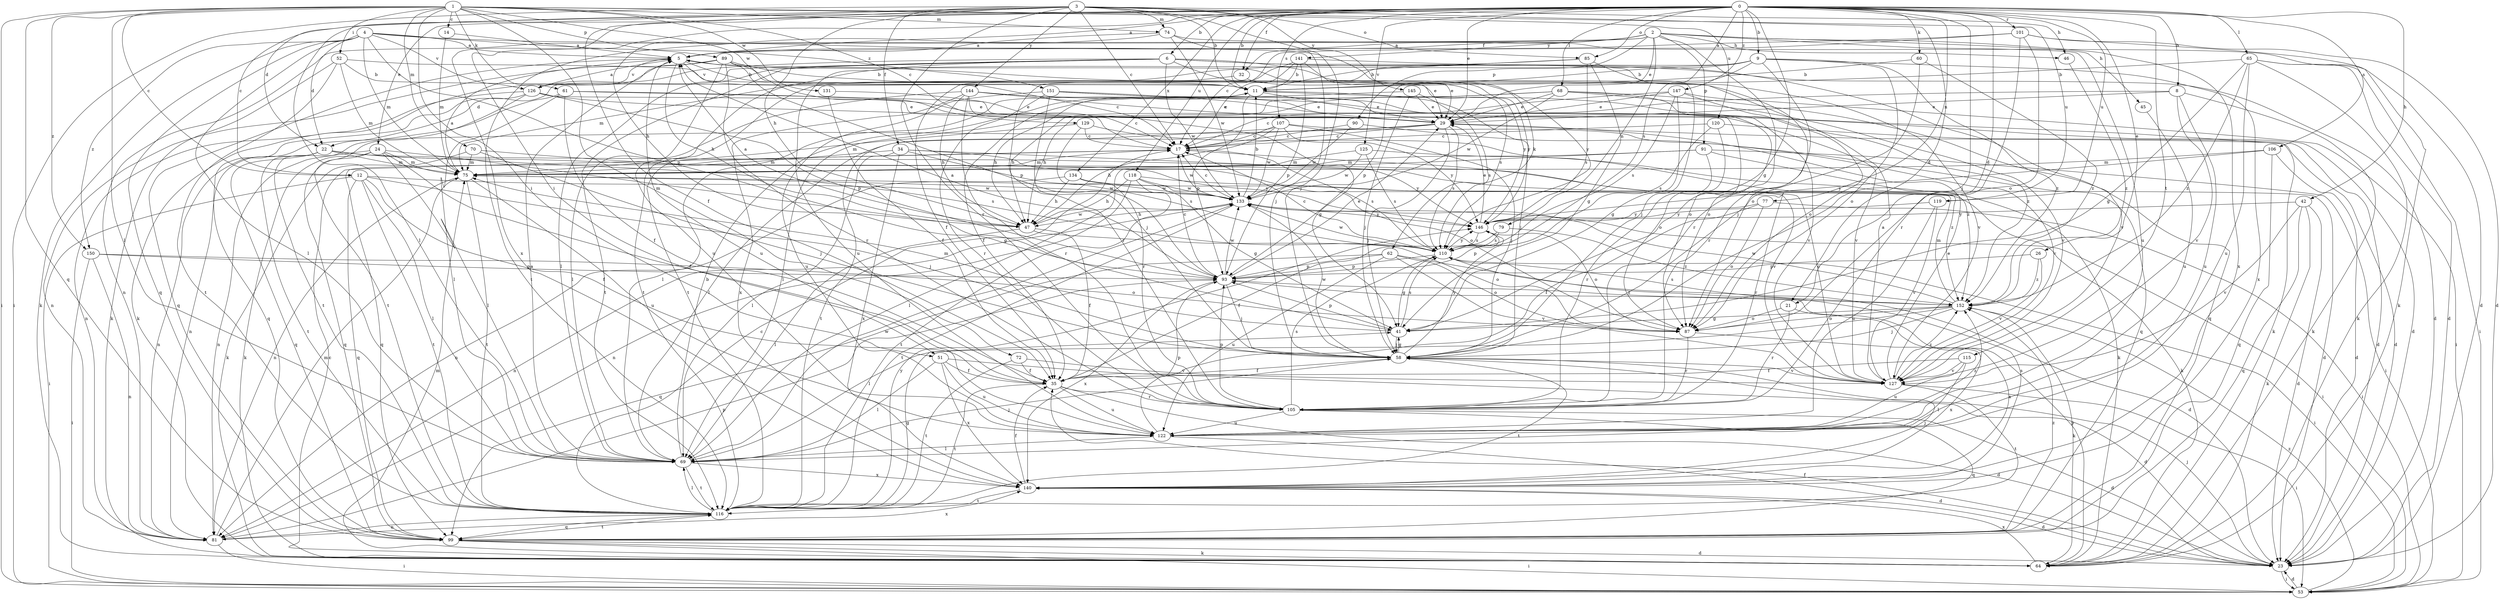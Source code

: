 strict digraph  {
0;
1;
2;
3;
4;
5;
6;
8;
9;
11;
12;
14;
17;
21;
22;
23;
24;
26;
29;
32;
34;
35;
41;
42;
45;
46;
47;
51;
52;
53;
58;
60;
61;
62;
64;
65;
68;
69;
70;
72;
74;
75;
77;
79;
81;
85;
87;
89;
90;
91;
93;
99;
101;
105;
106;
107;
110;
115;
116;
118;
119;
120;
122;
125;
126;
127;
129;
131;
133;
134;
140;
141;
144;
145;
146;
147;
150;
151;
152;
0 -> 5  [label=a];
0 -> 6  [label=b];
0 -> 8  [label=b];
0 -> 9  [label=b];
0 -> 11  [label=b];
0 -> 12  [label=c];
0 -> 21  [label=d];
0 -> 24  [label=e];
0 -> 26  [label=e];
0 -> 29  [label=e];
0 -> 32  [label=f];
0 -> 41  [label=g];
0 -> 42  [label=h];
0 -> 51  [label=i];
0 -> 58  [label=j];
0 -> 60  [label=k];
0 -> 65  [label=l];
0 -> 68  [label=l];
0 -> 77  [label=n];
0 -> 85  [label=o];
0 -> 101  [label=r];
0 -> 106  [label=s];
0 -> 107  [label=s];
0 -> 110  [label=s];
0 -> 115  [label=t];
0 -> 118  [label=u];
0 -> 119  [label=u];
0 -> 125  [label=v];
0 -> 134  [label=x];
0 -> 140  [label=x];
0 -> 147  [label=z];
1 -> 12  [label=c];
1 -> 14  [label=c];
1 -> 17  [label=c];
1 -> 51  [label=i];
1 -> 52  [label=i];
1 -> 53  [label=i];
1 -> 61  [label=k];
1 -> 69  [label=l];
1 -> 70  [label=m];
1 -> 72  [label=m];
1 -> 74  [label=m];
1 -> 89  [label=p];
1 -> 99  [label=q];
1 -> 119  [label=u];
1 -> 120  [label=u];
1 -> 129  [label=w];
1 -> 131  [label=w];
1 -> 150  [label=z];
2 -> 5  [label=a];
2 -> 29  [label=e];
2 -> 32  [label=f];
2 -> 45  [label=h];
2 -> 46  [label=h];
2 -> 79  [label=n];
2 -> 81  [label=n];
2 -> 90  [label=p];
2 -> 91  [label=p];
2 -> 105  [label=r];
2 -> 116  [label=t];
2 -> 122  [label=u];
2 -> 140  [label=x];
2 -> 141  [label=y];
3 -> 11  [label=b];
3 -> 17  [label=c];
3 -> 21  [label=d];
3 -> 22  [label=d];
3 -> 34  [label=f];
3 -> 35  [label=f];
3 -> 46  [label=h];
3 -> 47  [label=h];
3 -> 53  [label=i];
3 -> 58  [label=j];
3 -> 69  [label=l];
3 -> 74  [label=m];
3 -> 85  [label=o];
3 -> 105  [label=r];
3 -> 144  [label=y];
3 -> 145  [label=y];
4 -> 5  [label=a];
4 -> 22  [label=d];
4 -> 62  [label=k];
4 -> 64  [label=k];
4 -> 69  [label=l];
4 -> 75  [label=m];
4 -> 93  [label=p];
4 -> 99  [label=q];
4 -> 126  [label=v];
4 -> 150  [label=z];
4 -> 151  [label=z];
5 -> 11  [label=b];
5 -> 17  [label=c];
5 -> 29  [label=e];
5 -> 47  [label=h];
5 -> 99  [label=q];
5 -> 122  [label=u];
5 -> 126  [label=v];
6 -> 22  [label=d];
6 -> 23  [label=d];
6 -> 29  [label=e];
6 -> 69  [label=l];
6 -> 87  [label=o];
6 -> 116  [label=t];
6 -> 122  [label=u];
6 -> 126  [label=v];
6 -> 127  [label=v];
6 -> 133  [label=w];
8 -> 29  [label=e];
8 -> 47  [label=h];
8 -> 64  [label=k];
8 -> 122  [label=u];
8 -> 127  [label=v];
9 -> 11  [label=b];
9 -> 35  [label=f];
9 -> 75  [label=m];
9 -> 87  [label=o];
9 -> 93  [label=p];
9 -> 105  [label=r];
9 -> 140  [label=x];
9 -> 152  [label=z];
11 -> 29  [label=e];
11 -> 47  [label=h];
11 -> 58  [label=j];
11 -> 64  [label=k];
11 -> 69  [label=l];
11 -> 93  [label=p];
12 -> 35  [label=f];
12 -> 53  [label=i];
12 -> 58  [label=j];
12 -> 69  [label=l];
12 -> 99  [label=q];
12 -> 116  [label=t];
12 -> 133  [label=w];
14 -> 5  [label=a];
14 -> 75  [label=m];
17 -> 75  [label=m];
17 -> 99  [label=q];
17 -> 110  [label=s];
17 -> 133  [label=w];
21 -> 87  [label=o];
21 -> 105  [label=r];
21 -> 140  [label=x];
22 -> 75  [label=m];
22 -> 81  [label=n];
22 -> 99  [label=q];
22 -> 110  [label=s];
22 -> 116  [label=t];
22 -> 146  [label=y];
22 -> 152  [label=z];
23 -> 35  [label=f];
23 -> 53  [label=i];
23 -> 58  [label=j];
24 -> 35  [label=f];
24 -> 41  [label=g];
24 -> 64  [label=k];
24 -> 69  [label=l];
24 -> 75  [label=m];
24 -> 81  [label=n];
24 -> 99  [label=q];
26 -> 93  [label=p];
26 -> 127  [label=v];
26 -> 152  [label=z];
29 -> 17  [label=c];
29 -> 23  [label=d];
29 -> 58  [label=j];
29 -> 69  [label=l];
29 -> 81  [label=n];
29 -> 110  [label=s];
32 -> 116  [label=t];
32 -> 146  [label=y];
34 -> 69  [label=l];
34 -> 75  [label=m];
34 -> 87  [label=o];
34 -> 110  [label=s];
34 -> 127  [label=v];
34 -> 140  [label=x];
35 -> 23  [label=d];
35 -> 105  [label=r];
35 -> 116  [label=t];
35 -> 122  [label=u];
41 -> 58  [label=j];
41 -> 75  [label=m];
41 -> 93  [label=p];
41 -> 110  [label=s];
42 -> 23  [label=d];
42 -> 64  [label=k];
42 -> 99  [label=q];
42 -> 127  [label=v];
42 -> 146  [label=y];
45 -> 122  [label=u];
46 -> 152  [label=z];
47 -> 5  [label=a];
47 -> 35  [label=f];
47 -> 69  [label=l];
47 -> 87  [label=o];
47 -> 133  [label=w];
51 -> 23  [label=d];
51 -> 35  [label=f];
51 -> 69  [label=l];
51 -> 122  [label=u];
51 -> 140  [label=x];
52 -> 11  [label=b];
52 -> 64  [label=k];
52 -> 75  [label=m];
52 -> 110  [label=s];
52 -> 116  [label=t];
53 -> 23  [label=d];
53 -> 152  [label=z];
58 -> 35  [label=f];
58 -> 41  [label=g];
58 -> 116  [label=t];
58 -> 127  [label=v];
58 -> 133  [label=w];
58 -> 146  [label=y];
60 -> 11  [label=b];
60 -> 58  [label=j];
60 -> 152  [label=z];
61 -> 29  [label=e];
61 -> 35  [label=f];
61 -> 69  [label=l];
61 -> 116  [label=t];
61 -> 127  [label=v];
62 -> 23  [label=d];
62 -> 87  [label=o];
62 -> 93  [label=p];
62 -> 99  [label=q];
62 -> 122  [label=u];
62 -> 127  [label=v];
64 -> 17  [label=c];
64 -> 75  [label=m];
64 -> 93  [label=p];
64 -> 140  [label=x];
65 -> 11  [label=b];
65 -> 23  [label=d];
65 -> 41  [label=g];
65 -> 53  [label=i];
65 -> 64  [label=k];
65 -> 122  [label=u];
65 -> 152  [label=z];
68 -> 29  [label=e];
68 -> 47  [label=h];
68 -> 69  [label=l];
68 -> 99  [label=q];
68 -> 127  [label=v];
68 -> 133  [label=w];
68 -> 152  [label=z];
69 -> 5  [label=a];
69 -> 11  [label=b];
69 -> 58  [label=j];
69 -> 116  [label=t];
69 -> 133  [label=w];
69 -> 140  [label=x];
70 -> 58  [label=j];
70 -> 64  [label=k];
70 -> 75  [label=m];
70 -> 146  [label=y];
72 -> 35  [label=f];
72 -> 116  [label=t];
72 -> 127  [label=v];
74 -> 5  [label=a];
74 -> 23  [label=d];
74 -> 47  [label=h];
74 -> 58  [label=j];
74 -> 133  [label=w];
75 -> 5  [label=a];
75 -> 81  [label=n];
75 -> 116  [label=t];
75 -> 122  [label=u];
75 -> 133  [label=w];
77 -> 35  [label=f];
77 -> 53  [label=i];
77 -> 87  [label=o];
77 -> 146  [label=y];
79 -> 35  [label=f];
79 -> 110  [label=s];
79 -> 152  [label=z];
81 -> 53  [label=i];
81 -> 75  [label=m];
81 -> 93  [label=p];
81 -> 140  [label=x];
85 -> 11  [label=b];
85 -> 41  [label=g];
85 -> 58  [label=j];
85 -> 110  [label=s];
85 -> 116  [label=t];
87 -> 105  [label=r];
87 -> 140  [label=x];
89 -> 11  [label=b];
89 -> 64  [label=k];
89 -> 81  [label=n];
89 -> 93  [label=p];
89 -> 105  [label=r];
89 -> 122  [label=u];
89 -> 146  [label=y];
90 -> 17  [label=c];
90 -> 127  [label=v];
90 -> 133  [label=w];
91 -> 23  [label=d];
91 -> 53  [label=i];
91 -> 69  [label=l];
91 -> 75  [label=m];
91 -> 105  [label=r];
93 -> 5  [label=a];
93 -> 17  [label=c];
93 -> 29  [label=e];
93 -> 58  [label=j];
93 -> 133  [label=w];
93 -> 140  [label=x];
93 -> 152  [label=z];
99 -> 23  [label=d];
99 -> 53  [label=i];
99 -> 64  [label=k];
99 -> 116  [label=t];
99 -> 152  [label=z];
101 -> 5  [label=a];
101 -> 17  [label=c];
101 -> 23  [label=d];
101 -> 64  [label=k];
101 -> 87  [label=o];
101 -> 105  [label=r];
105 -> 23  [label=d];
105 -> 93  [label=p];
105 -> 99  [label=q];
105 -> 110  [label=s];
105 -> 122  [label=u];
106 -> 23  [label=d];
106 -> 75  [label=m];
106 -> 99  [label=q];
106 -> 146  [label=y];
107 -> 17  [label=c];
107 -> 47  [label=h];
107 -> 58  [label=j];
107 -> 99  [label=q];
107 -> 116  [label=t];
107 -> 133  [label=w];
107 -> 146  [label=y];
110 -> 17  [label=c];
110 -> 41  [label=g];
110 -> 53  [label=i];
110 -> 93  [label=p];
110 -> 133  [label=w];
110 -> 146  [label=y];
115 -> 35  [label=f];
115 -> 69  [label=l];
115 -> 122  [label=u];
115 -> 127  [label=v];
116 -> 17  [label=c];
116 -> 41  [label=g];
116 -> 69  [label=l];
116 -> 81  [label=n];
116 -> 99  [label=q];
116 -> 146  [label=y];
118 -> 41  [label=g];
118 -> 47  [label=h];
118 -> 81  [label=n];
118 -> 105  [label=r];
118 -> 116  [label=t];
118 -> 133  [label=w];
119 -> 122  [label=u];
119 -> 127  [label=v];
119 -> 146  [label=y];
120 -> 17  [label=c];
120 -> 23  [label=d];
120 -> 87  [label=o];
120 -> 110  [label=s];
122 -> 23  [label=d];
122 -> 69  [label=l];
122 -> 93  [label=p];
122 -> 152  [label=z];
125 -> 64  [label=k];
125 -> 75  [label=m];
125 -> 110  [label=s];
125 -> 133  [label=w];
126 -> 5  [label=a];
126 -> 29  [label=e];
126 -> 41  [label=g];
126 -> 81  [label=n];
126 -> 93  [label=p];
126 -> 99  [label=q];
126 -> 116  [label=t];
127 -> 5  [label=a];
127 -> 17  [label=c];
127 -> 29  [label=e];
127 -> 53  [label=i];
127 -> 116  [label=t];
127 -> 152  [label=z];
129 -> 17  [label=c];
129 -> 75  [label=m];
129 -> 105  [label=r];
129 -> 152  [label=z];
131 -> 29  [label=e];
131 -> 35  [label=f];
133 -> 11  [label=b];
133 -> 17  [label=c];
133 -> 47  [label=h];
133 -> 53  [label=i];
133 -> 81  [label=n];
133 -> 116  [label=t];
133 -> 146  [label=y];
134 -> 47  [label=h];
134 -> 64  [label=k];
134 -> 81  [label=n];
134 -> 133  [label=w];
140 -> 23  [label=d];
140 -> 35  [label=f];
140 -> 58  [label=j];
140 -> 110  [label=s];
140 -> 116  [label=t];
141 -> 11  [label=b];
141 -> 17  [label=c];
141 -> 93  [label=p];
141 -> 105  [label=r];
141 -> 127  [label=v];
141 -> 146  [label=y];
144 -> 17  [label=c];
144 -> 23  [label=d];
144 -> 29  [label=e];
144 -> 47  [label=h];
144 -> 69  [label=l];
144 -> 87  [label=o];
144 -> 105  [label=r];
144 -> 140  [label=x];
145 -> 29  [label=e];
145 -> 35  [label=f];
145 -> 58  [label=j];
145 -> 110  [label=s];
146 -> 29  [label=e];
146 -> 87  [label=o];
146 -> 93  [label=p];
146 -> 110  [label=s];
147 -> 17  [label=c];
147 -> 29  [label=e];
147 -> 41  [label=g];
147 -> 53  [label=i];
147 -> 87  [label=o];
147 -> 110  [label=s];
150 -> 53  [label=i];
150 -> 81  [label=n];
150 -> 87  [label=o];
150 -> 93  [label=p];
151 -> 29  [label=e];
151 -> 58  [label=j];
151 -> 87  [label=o];
151 -> 105  [label=r];
151 -> 122  [label=u];
151 -> 127  [label=v];
152 -> 41  [label=g];
152 -> 58  [label=j];
152 -> 64  [label=k];
152 -> 69  [label=l];
152 -> 75  [label=m];
152 -> 87  [label=o];
152 -> 110  [label=s];
152 -> 133  [label=w];
}
